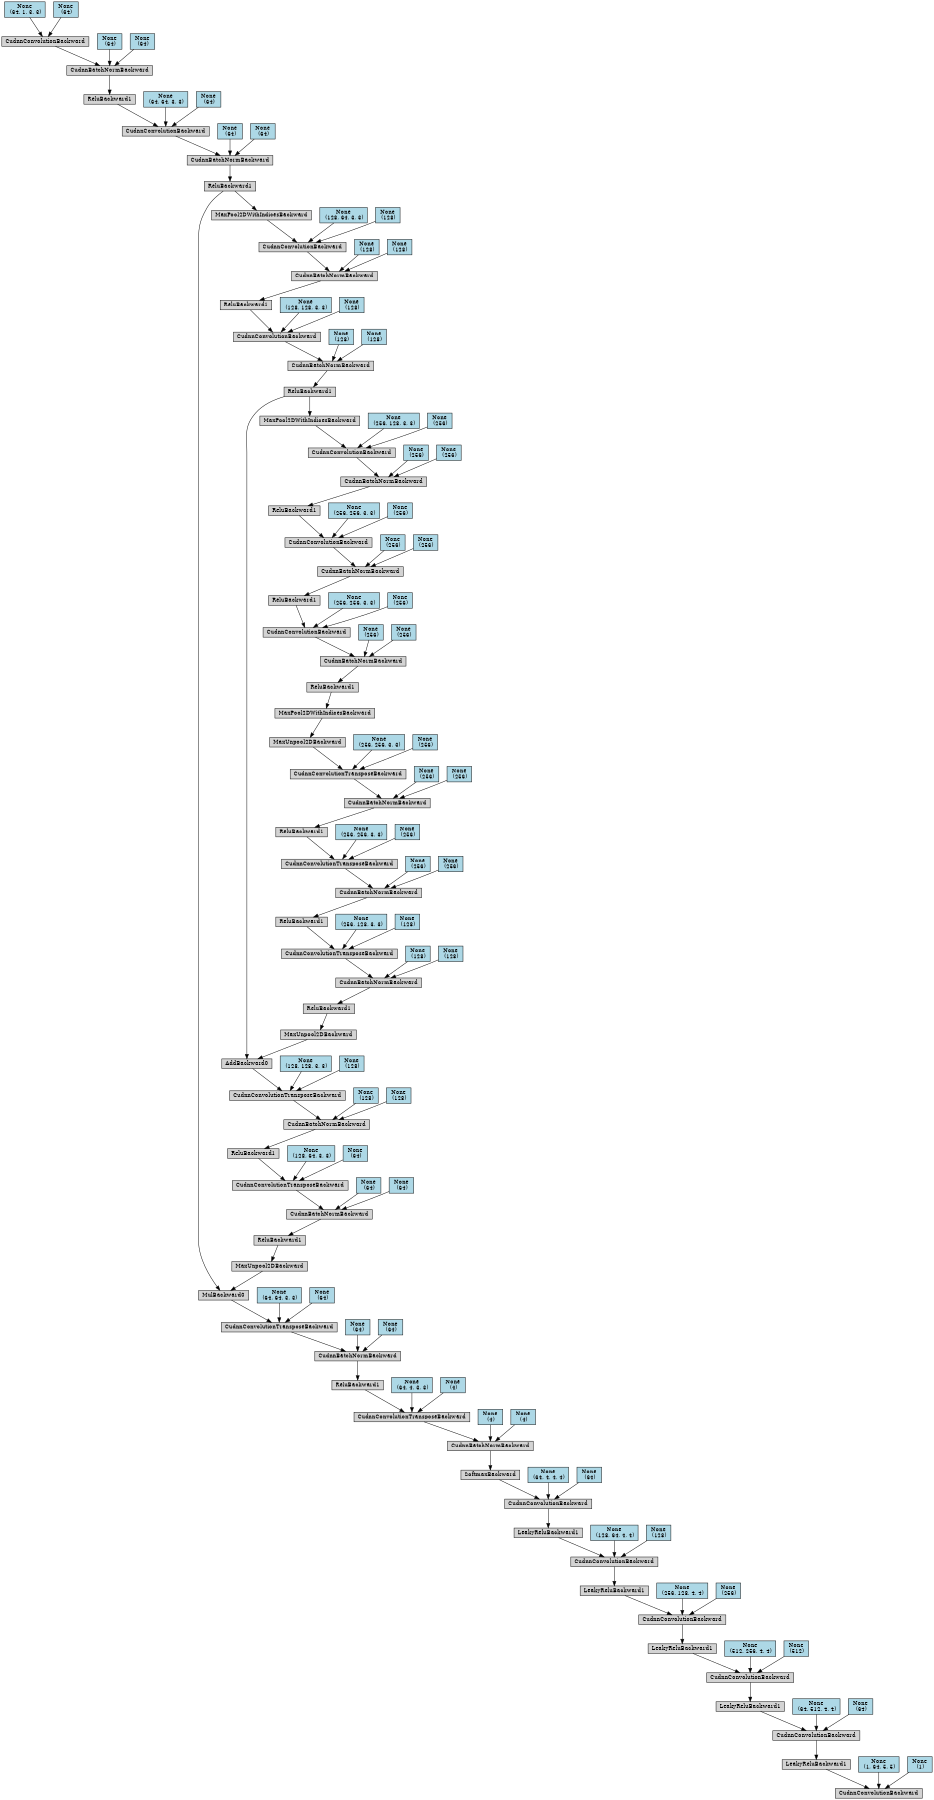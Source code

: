 digraph {
	graph [size="12,12"]
	node [align=left fontsize=12 height=0.2 ranksep=0.1 shape=box style=filled]
	140068763834408 [label=CudnnConvolutionBackward]
	140068763834576 -> 140068763834408
	140068763834576 [label=LeakyReluBackward1]
	140068763832448 -> 140068763834576
	140068763832448 [label=CudnnConvolutionBackward]
	140068763832560 -> 140068763832448
	140068763832560 [label=LeakyReluBackward1]
	140068763832784 -> 140068763832560
	140068763832784 [label=CudnnConvolutionBackward]
	140068763832896 -> 140068763832784
	140068763832896 [label=LeakyReluBackward1]
	140068763833120 -> 140068763832896
	140068763833120 [label=CudnnConvolutionBackward]
	140068763833232 -> 140068763833120
	140068763833232 [label=LeakyReluBackward1]
	140068763833456 -> 140068763833232
	140068763833456 [label=CudnnConvolutionBackward]
	140068763833568 -> 140068763833456
	140068763833568 [label=LeakyReluBackward1]
	140068763833792 -> 140068763833568
	140068763833792 [label=CudnnConvolutionBackward]
	140068763833904 -> 140068763833792
	140068763833904 [label=SoftmaxBackward]
	140068763834128 -> 140068763833904
	140068763834128 [label=CudnnBatchNormBackward]
	140068763715624 -> 140068763834128
	140068763715624 [label=CudnnConvolutionTransposeBackward]
	140068763716632 -> 140068763715624
	140068763716632 [label=ReluBackward1]
	140068763716856 -> 140068763716632
	140068763716856 [label=CudnnBatchNormBackward]
	140068763716968 -> 140068763716856
	140068763716968 [label=CudnnConvolutionTransposeBackward]
	140068763717192 -> 140068763716968
	140068763717192 [label=MulBackward0]
	140068763717416 -> 140068763717192
	140068763717416 [label=MaxUnpool2DBackward]
	140068763717584 -> 140068763717416
	140068763717584 [label=ReluBackward1]
	140068763873176 -> 140068763717584
	140068763873176 [label=CudnnBatchNormBackward]
	140068763872840 -> 140068763873176
	140068763872840 [label=CudnnConvolutionTransposeBackward]
	140068763872784 -> 140068763872840
	140068763872784 [label=ReluBackward1]
	140068763872560 -> 140068763872784
	140068763872560 [label=CudnnBatchNormBackward]
	140068763872448 -> 140068763872560
	140068763872448 [label=CudnnConvolutionTransposeBackward]
	140068763872168 -> 140068763872448
	140068763872168 [label=AddBackward0]
	140068763872000 -> 140068763872168
	140068763872000 [label=MaxUnpool2DBackward]
	140068763871776 -> 140068763872000
	140068763871776 [label=ReluBackward1]
	140068763871608 -> 140068763871776
	140068763871608 [label=CudnnBatchNormBackward]
	140068763871496 -> 140068763871608
	140068763871496 [label=CudnnConvolutionTransposeBackward]
	140068763871048 -> 140068763871496
	140068763871048 [label=ReluBackward1]
	140068763870544 -> 140068763871048
	140068763870544 [label=CudnnBatchNormBackward]
	140068763870600 -> 140068763870544
	140068763870600 [label=CudnnConvolutionTransposeBackward]
	140068763870376 -> 140068763870600
	140068763870376 [label=ReluBackward1]
	140068763870152 -> 140068763870376
	140068763870152 [label=CudnnBatchNormBackward]
	140068763869984 -> 140068763870152
	140068763869984 [label=CudnnConvolutionTransposeBackward]
	140068763869536 -> 140068763869984
	140068763869536 [label=MaxUnpool2DBackward]
	140068763869312 -> 140068763869536
	140068763869312 [label=MaxPool2DWithIndicesBackward]
	140068763869368 -> 140068763869312
	140068763869368 [label=ReluBackward1]
	140068763848776 -> 140068763869368
	140068763848776 [label=CudnnBatchNormBackward]
	140068763848944 -> 140068763848776
	140068763848944 [label=CudnnConvolutionBackward]
	140068763849168 -> 140068763848944
	140068763849168 [label=ReluBackward1]
	140068763849392 -> 140068763849168
	140068763849392 [label=CudnnBatchNormBackward]
	140068763849560 -> 140068763849392
	140068763849560 [label=CudnnConvolutionBackward]
	140068763849784 -> 140068763849560
	140068763849784 [label=ReluBackward1]
	140068763850008 -> 140068763849784
	140068763850008 [label=CudnnBatchNormBackward]
	140068763850176 -> 140068763850008
	140068763850176 [label=CudnnConvolutionBackward]
	140068763850400 -> 140068763850176
	140068763850400 [label=MaxPool2DWithIndicesBackward]
	140068763871944 -> 140068763850400
	140068763871944 [label=ReluBackward1]
	140068763850736 -> 140068763871944
	140068763850736 [label=CudnnBatchNormBackward]
	140068763850904 -> 140068763850736
	140068763850904 [label=CudnnConvolutionBackward]
	140068763851128 -> 140068763850904
	140068763851128 [label=ReluBackward1]
	140068763851352 -> 140068763851128
	140068763851352 [label=CudnnBatchNormBackward]
	140068763851520 -> 140068763851352
	140068763851520 [label=CudnnConvolutionBackward]
	140068763851744 -> 140068763851520
	140068763851744 [label=MaxPool2DWithIndicesBackward]
	140068763717472 -> 140068763851744
	140068763717472 [label=ReluBackward1]
	140068763852080 -> 140068763717472
	140068763852080 [label=CudnnBatchNormBackward]
	140068763852248 -> 140068763852080
	140068763852248 [label=CudnnConvolutionBackward]
	140068763852472 -> 140068763852248
	140068763852472 [label=ReluBackward1]
	140068763852696 -> 140068763852472
	140068763852696 [label=CudnnBatchNormBackward]
	140068763385984 -> 140068763852696
	140068763385984 [label=CudnnConvolutionBackward]
	140068763386208 -> 140068763385984
	140068763386208 [label="None
 (64, 1, 3, 3)" fillcolor=lightblue]
	140068763386264 -> 140068763385984
	140068763386264 [label="None
 (64)" fillcolor=lightblue]
	140068763386040 -> 140068763852696
	140068763386040 [label="None
 (64)" fillcolor=lightblue]
	140068763386096 -> 140068763852696
	140068763386096 [label="None
 (64)" fillcolor=lightblue]
	140068763852528 -> 140068763852248
	140068763852528 [label="None
 (64, 64, 3, 3)" fillcolor=lightblue]
	140068763852584 -> 140068763852248
	140068763852584 [label="None
 (64)" fillcolor=lightblue]
	140068763852304 -> 140068763852080
	140068763852304 [label="None
 (64)" fillcolor=lightblue]
	140068763852360 -> 140068763852080
	140068763852360 [label="None
 (64)" fillcolor=lightblue]
	140068763851800 -> 140068763851520
	140068763851800 [label="None
 (128, 64, 3, 3)" fillcolor=lightblue]
	140068763851856 -> 140068763851520
	140068763851856 [label="None
 (128)" fillcolor=lightblue]
	140068763851576 -> 140068763851352
	140068763851576 [label="None
 (128)" fillcolor=lightblue]
	140068763851632 -> 140068763851352
	140068763851632 [label="None
 (128)" fillcolor=lightblue]
	140068763851184 -> 140068763850904
	140068763851184 [label="None
 (128, 128, 3, 3)" fillcolor=lightblue]
	140068763851240 -> 140068763850904
	140068763851240 [label="None
 (128)" fillcolor=lightblue]
	140068763850960 -> 140068763850736
	140068763850960 [label="None
 (128)" fillcolor=lightblue]
	140068763851016 -> 140068763850736
	140068763851016 [label="None
 (128)" fillcolor=lightblue]
	140068763850456 -> 140068763850176
	140068763850456 [label="None
 (256, 128, 3, 3)" fillcolor=lightblue]
	140068763850512 -> 140068763850176
	140068763850512 [label="None
 (256)" fillcolor=lightblue]
	140068763850232 -> 140068763850008
	140068763850232 [label="None
 (256)" fillcolor=lightblue]
	140068763850288 -> 140068763850008
	140068763850288 [label="None
 (256)" fillcolor=lightblue]
	140068763849840 -> 140068763849560
	140068763849840 [label="None
 (256, 256, 3, 3)" fillcolor=lightblue]
	140068763849896 -> 140068763849560
	140068763849896 [label="None
 (256)" fillcolor=lightblue]
	140068763849616 -> 140068763849392
	140068763849616 [label="None
 (256)" fillcolor=lightblue]
	140068763849672 -> 140068763849392
	140068763849672 [label="None
 (256)" fillcolor=lightblue]
	140068763849224 -> 140068763848944
	140068763849224 [label="None
 (256, 256, 3, 3)" fillcolor=lightblue]
	140068763849280 -> 140068763848944
	140068763849280 [label="None
 (256)" fillcolor=lightblue]
	140068763849000 -> 140068763848776
	140068763849000 [label="None
 (256)" fillcolor=lightblue]
	140068763849056 -> 140068763848776
	140068763849056 [label="None
 (256)" fillcolor=lightblue]
	140068763869704 -> 140068763869984
	140068763869704 [label="None
 (256, 256, 3, 3)" fillcolor=lightblue]
	140068763869648 -> 140068763869984
	140068763869648 [label="None
 (256)" fillcolor=lightblue]
	140068763869928 -> 140068763870152
	140068763869928 [label="None
 (256)" fillcolor=lightblue]
	140068763869872 -> 140068763870152
	140068763869872 [label="None
 (256)" fillcolor=lightblue]
	140068763870264 -> 140068763870600
	140068763870264 [label="None
 (256, 256, 3, 3)" fillcolor=lightblue]
	140068763870040 -> 140068763870600
	140068763870040 [label="None
 (256)" fillcolor=lightblue]
	140068763870320 -> 140068763870544
	140068763870320 [label="None
 (256)" fillcolor=lightblue]
	140068763870488 -> 140068763870544
	140068763870488 [label="None
 (256)" fillcolor=lightblue]
	140068763871160 -> 140068763871496
	140068763871160 [label="None
 (256, 128, 3, 3)" fillcolor=lightblue]
	140068763871104 -> 140068763871496
	140068763871104 [label="None
 (128)" fillcolor=lightblue]
	140068763871440 -> 140068763871608
	140068763871440 [label="None
 (128)" fillcolor=lightblue]
	140068763871384 -> 140068763871608
	140068763871384 [label="None
 (128)" fillcolor=lightblue]
	140068763871944 -> 140068763872168
	140068763872112 -> 140068763872448
	140068763872112 [label="None
 (128, 128, 3, 3)" fillcolor=lightblue]
	140068763872056 -> 140068763872448
	140068763872056 [label="None
 (128)" fillcolor=lightblue]
	140068763872392 -> 140068763872560
	140068763872392 [label="None
 (128)" fillcolor=lightblue]
	140068763872280 -> 140068763872560
	140068763872280 [label="None
 (128)" fillcolor=lightblue]
	140068763872224 -> 140068763872840
	140068763872224 [label="None
 (128, 64, 3, 3)" fillcolor=lightblue]
	140068763872672 -> 140068763872840
	140068763872672 [label="None
 (64)" fillcolor=lightblue]
	140068763873008 -> 140068763873176
	140068763873008 [label="None
 (64)" fillcolor=lightblue]
	140068763872952 -> 140068763873176
	140068763872952 [label="None
 (64)" fillcolor=lightblue]
	140068763717472 -> 140068763717192
	140068763717248 -> 140068763716968
	140068763717248 [label="None
 (64, 64, 3, 3)" fillcolor=lightblue]
	140068763717304 -> 140068763716968
	140068763717304 [label="None
 (64)" fillcolor=lightblue]
	140068763717024 -> 140068763716856
	140068763717024 [label="None
 (64)" fillcolor=lightblue]
	140068763717080 -> 140068763716856
	140068763717080 [label="None
 (64)" fillcolor=lightblue]
	140068763716688 -> 140068763715624
	140068763716688 [label="None
 (64, 4, 3, 3)" fillcolor=lightblue]
	140068763716744 -> 140068763715624
	140068763716744 [label="None
 (4)" fillcolor=lightblue]
	140068763713832 -> 140068763834128
	140068763713832 [label="None
 (4)" fillcolor=lightblue]
	140068763715176 -> 140068763834128
	140068763715176 [label="None
 (4)" fillcolor=lightblue]
	140068763833960 -> 140068763833792
	140068763833960 [label="None
 (64, 4, 4, 4)" fillcolor=lightblue]
	140068763834016 -> 140068763833792
	140068763834016 [label="None
 (64)" fillcolor=lightblue]
	140068763833624 -> 140068763833456
	140068763833624 [label="None
 (128, 64, 4, 4)" fillcolor=lightblue]
	140068763833680 -> 140068763833456
	140068763833680 [label="None
 (128)" fillcolor=lightblue]
	140068763833288 -> 140068763833120
	140068763833288 [label="None
 (256, 128, 4, 4)" fillcolor=lightblue]
	140068763833344 -> 140068763833120
	140068763833344 [label="None
 (256)" fillcolor=lightblue]
	140068763832952 -> 140068763832784
	140068763832952 [label="None
 (512, 256, 4, 4)" fillcolor=lightblue]
	140068763833008 -> 140068763832784
	140068763833008 [label="None
 (512)" fillcolor=lightblue]
	140068763832616 -> 140068763832448
	140068763832616 [label="None
 (64, 512, 4, 4)" fillcolor=lightblue]
	140068763832672 -> 140068763832448
	140068763832672 [label="None
 (64)" fillcolor=lightblue]
	140068763834520 -> 140068763834408
	140068763834520 [label="None
 (1, 64, 5, 5)" fillcolor=lightblue]
	140068763834464 -> 140068763834408
	140068763834464 [label="None
 (1)" fillcolor=lightblue]
}
